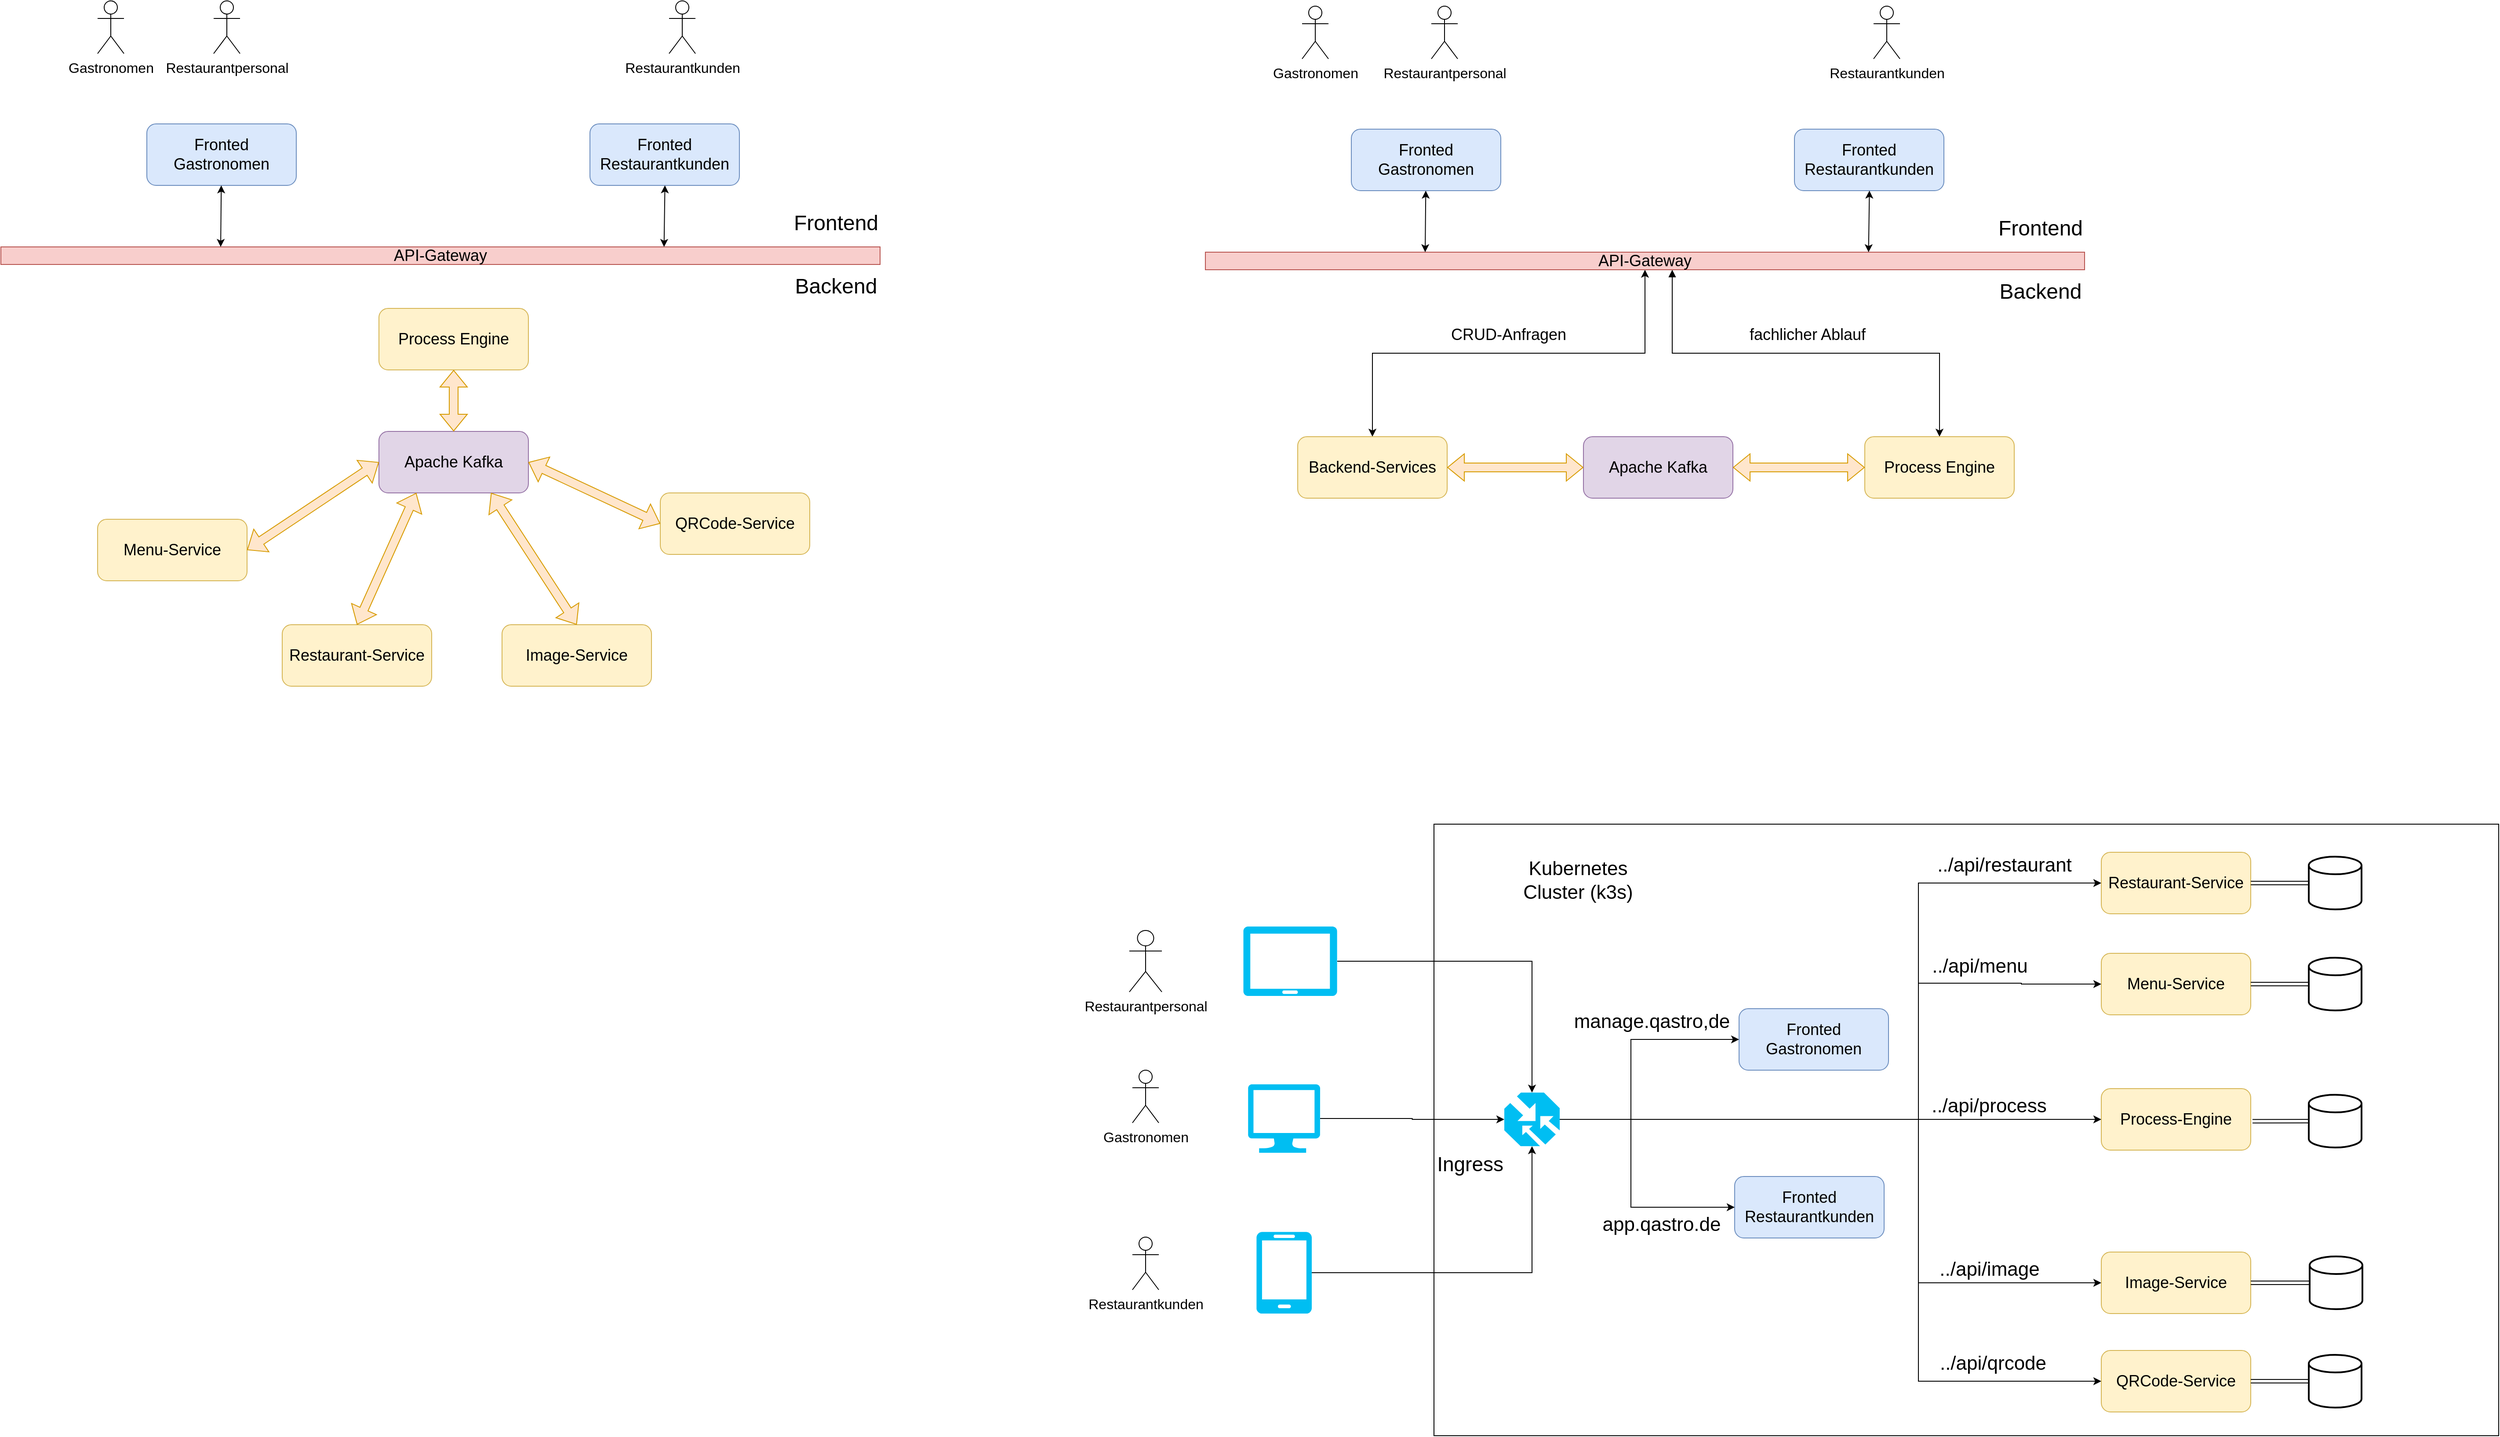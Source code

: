 <mxfile version="26.1.1">
  <diagram name="Page-1" id="NXHTEANEFMmh9fcs0h7O">
    <mxGraphModel dx="2280" dy="1778" grid="0" gridSize="10" guides="1" tooltips="1" connect="1" arrows="1" fold="1" page="0" pageScale="1" pageWidth="2000" pageHeight="2430" math="0" shadow="0">
      <root>
        <mxCell id="0" />
        <mxCell id="1" parent="0" />
        <mxCell id="2_kJ9vTArCqmNJ25agCC-86" value="" style="rounded=0;whiteSpace=wrap;html=1;fillColor=none;" vertex="1" parent="1">
          <mxGeometry x="1820" y="907" width="1211" height="696" as="geometry" />
        </mxCell>
        <mxCell id="2_kJ9vTArCqmNJ25agCC-2" value="&lt;font style=&quot;font-size: 18px;&quot;&gt;Fronted&lt;br&gt;Restaurantkunden&lt;/font&gt;" style="rounded=1;whiteSpace=wrap;html=1;fillColor=#dae8fc;strokeColor=#6c8ebf;" vertex="1" parent="1">
          <mxGeometry x="860" y="110" width="170" height="70" as="geometry" />
        </mxCell>
        <mxCell id="2_kJ9vTArCqmNJ25agCC-19" value="&lt;font style=&quot;font-size: 18px;&quot;&gt;Fronted&lt;br&gt;Gastronomen&lt;/font&gt;" style="rounded=1;whiteSpace=wrap;html=1;fillColor=#dae8fc;strokeColor=#6c8ebf;" vertex="1" parent="1">
          <mxGeometry x="356" y="110" width="170" height="70" as="geometry" />
        </mxCell>
        <mxCell id="2_kJ9vTArCqmNJ25agCC-21" value="&lt;font style=&quot;font-size: 18px;&quot;&gt;API-Gateway&lt;/font&gt;" style="rounded=0;whiteSpace=wrap;html=1;fillColor=#f8cecc;strokeColor=#b85450;" vertex="1" parent="1">
          <mxGeometry x="190" y="250" width="1000" height="20" as="geometry" />
        </mxCell>
        <mxCell id="2_kJ9vTArCqmNJ25agCC-22" value="&lt;span style=&quot;font-size: 18px;&quot;&gt;Process Engine&lt;/span&gt;" style="rounded=1;whiteSpace=wrap;html=1;fillColor=#fff2cc;strokeColor=#d6b656;" vertex="1" parent="1">
          <mxGeometry x="620" y="320" width="170" height="70" as="geometry" />
        </mxCell>
        <mxCell id="2_kJ9vTArCqmNJ25agCC-23" value="&lt;span style=&quot;font-size: 18px;&quot;&gt;Apache Kafka&lt;/span&gt;" style="rounded=1;whiteSpace=wrap;html=1;fillColor=#e1d5e7;strokeColor=#9673a6;" vertex="1" parent="1">
          <mxGeometry x="620" y="460" width="170" height="70" as="geometry" />
        </mxCell>
        <mxCell id="2_kJ9vTArCqmNJ25agCC-24" value="&lt;span style=&quot;font-size: 18px;&quot;&gt;QRCode-Service&lt;/span&gt;" style="rounded=1;whiteSpace=wrap;html=1;fillColor=#fff2cc;strokeColor=#d6b656;" vertex="1" parent="1">
          <mxGeometry x="940" y="530" width="170" height="70" as="geometry" />
        </mxCell>
        <mxCell id="2_kJ9vTArCqmNJ25agCC-25" value="&lt;span style=&quot;font-size: 18px;&quot;&gt;Menu-Service&lt;/span&gt;" style="rounded=1;whiteSpace=wrap;html=1;fillColor=#fff2cc;strokeColor=#d6b656;" vertex="1" parent="1">
          <mxGeometry x="300" y="560" width="170" height="70" as="geometry" />
        </mxCell>
        <mxCell id="2_kJ9vTArCqmNJ25agCC-26" value="&lt;span style=&quot;font-size: 18px;&quot;&gt;Image-Service&lt;/span&gt;" style="rounded=1;whiteSpace=wrap;html=1;fillColor=#fff2cc;strokeColor=#d6b656;" vertex="1" parent="1">
          <mxGeometry x="760" y="680" width="170" height="70" as="geometry" />
        </mxCell>
        <mxCell id="2_kJ9vTArCqmNJ25agCC-27" value="&lt;span style=&quot;font-size: 18px;&quot;&gt;Restaurant-Service&lt;/span&gt;" style="rounded=1;whiteSpace=wrap;html=1;fillColor=#fff2cc;strokeColor=#d6b656;" vertex="1" parent="1">
          <mxGeometry x="510" y="680" width="170" height="70" as="geometry" />
        </mxCell>
        <mxCell id="2_kJ9vTArCqmNJ25agCC-28" value="&lt;div&gt;&lt;font style=&quot;font-size: 16px;&quot;&gt;Gastronomen&lt;/font&gt;&lt;/div&gt;&lt;div&gt;&lt;br&gt;&lt;/div&gt;" style="shape=umlActor;verticalLabelPosition=bottom;verticalAlign=top;html=1;outlineConnect=0;" vertex="1" parent="1">
          <mxGeometry x="300" y="-30" width="30" height="60" as="geometry" />
        </mxCell>
        <mxCell id="2_kJ9vTArCqmNJ25agCC-30" value="&lt;div&gt;&lt;font style=&quot;font-size: 16px;&quot;&gt;Restaurantkunden&lt;/font&gt;&lt;/div&gt;" style="shape=umlActor;verticalLabelPosition=bottom;verticalAlign=top;html=1;outlineConnect=0;" vertex="1" parent="1">
          <mxGeometry x="950" y="-30" width="30" height="60" as="geometry" />
        </mxCell>
        <mxCell id="2_kJ9vTArCqmNJ25agCC-31" value="&lt;font style=&quot;font-size: 16px;&quot;&gt;Restaurantpersonal&lt;/font&gt;" style="shape=umlActor;verticalLabelPosition=bottom;verticalAlign=top;html=1;outlineConnect=0;" vertex="1" parent="1">
          <mxGeometry x="432" y="-30" width="30" height="60" as="geometry" />
        </mxCell>
        <mxCell id="2_kJ9vTArCqmNJ25agCC-35" value="" style="shape=flexArrow;endArrow=classic;startArrow=classic;html=1;rounded=0;exitX=0.5;exitY=0;exitDx=0;exitDy=0;fillColor=#ffe6cc;strokeColor=#d79b00;" edge="1" parent="1" source="2_kJ9vTArCqmNJ25agCC-23" target="2_kJ9vTArCqmNJ25agCC-22">
          <mxGeometry width="100" height="100" relative="1" as="geometry">
            <mxPoint x="800" y="470" as="sourcePoint" />
            <mxPoint x="900" y="370" as="targetPoint" />
          </mxGeometry>
        </mxCell>
        <mxCell id="2_kJ9vTArCqmNJ25agCC-37" value="" style="shape=flexArrow;endArrow=classic;startArrow=classic;html=1;rounded=0;exitX=1;exitY=0.5;exitDx=0;exitDy=0;entryX=0;entryY=0.5;entryDx=0;entryDy=0;fillColor=#ffe6cc;strokeColor=#d79b00;" edge="1" parent="1" source="2_kJ9vTArCqmNJ25agCC-25" target="2_kJ9vTArCqmNJ25agCC-23">
          <mxGeometry width="100" height="100" relative="1" as="geometry">
            <mxPoint x="470" y="530" as="sourcePoint" />
            <mxPoint x="570" y="430" as="targetPoint" />
          </mxGeometry>
        </mxCell>
        <mxCell id="2_kJ9vTArCqmNJ25agCC-38" value="" style="shape=flexArrow;endArrow=classic;startArrow=classic;html=1;rounded=0;exitX=0.5;exitY=0;exitDx=0;exitDy=0;entryX=0.25;entryY=1;entryDx=0;entryDy=0;fillColor=#ffe6cc;strokeColor=#d79b00;" edge="1" parent="1" source="2_kJ9vTArCqmNJ25agCC-27" target="2_kJ9vTArCqmNJ25agCC-23">
          <mxGeometry width="100" height="100" relative="1" as="geometry">
            <mxPoint x="570" y="650" as="sourcePoint" />
            <mxPoint x="720" y="550" as="targetPoint" />
          </mxGeometry>
        </mxCell>
        <mxCell id="2_kJ9vTArCqmNJ25agCC-39" value="" style="shape=flexArrow;endArrow=classic;startArrow=classic;html=1;rounded=0;exitX=0.5;exitY=0;exitDx=0;exitDy=0;entryX=0.75;entryY=1;entryDx=0;entryDy=0;fillColor=#ffe6cc;strokeColor=#d79b00;" edge="1" parent="1" source="2_kJ9vTArCqmNJ25agCC-26" target="2_kJ9vTArCqmNJ25agCC-23">
          <mxGeometry width="100" height="100" relative="1" as="geometry">
            <mxPoint x="605" y="690" as="sourcePoint" />
            <mxPoint x="673" y="540" as="targetPoint" />
          </mxGeometry>
        </mxCell>
        <mxCell id="2_kJ9vTArCqmNJ25agCC-40" value="" style="shape=flexArrow;endArrow=classic;startArrow=classic;html=1;rounded=0;exitX=0;exitY=0.5;exitDx=0;exitDy=0;entryX=1;entryY=0.5;entryDx=0;entryDy=0;fillColor=#ffe6cc;strokeColor=#d79b00;" edge="1" parent="1" source="2_kJ9vTArCqmNJ25agCC-24" target="2_kJ9vTArCqmNJ25agCC-23">
          <mxGeometry width="100" height="100" relative="1" as="geometry">
            <mxPoint x="1013.5" y="500" as="sourcePoint" />
            <mxPoint x="916.5" y="350" as="targetPoint" />
          </mxGeometry>
        </mxCell>
        <mxCell id="2_kJ9vTArCqmNJ25agCC-43" value="&lt;font style=&quot;font-size: 24px;&quot;&gt;Frontend&lt;/font&gt;" style="text;html=1;align=center;verticalAlign=middle;whiteSpace=wrap;rounded=0;" vertex="1" parent="1">
          <mxGeometry x="1090" y="208" width="100" height="30" as="geometry" />
        </mxCell>
        <mxCell id="2_kJ9vTArCqmNJ25agCC-44" value="&lt;font style=&quot;font-size: 24px;&quot;&gt;Backend&lt;/font&gt;" style="text;html=1;align=center;verticalAlign=middle;whiteSpace=wrap;rounded=0;" vertex="1" parent="1">
          <mxGeometry x="1090" y="280" width="100" height="30" as="geometry" />
        </mxCell>
        <mxCell id="2_kJ9vTArCqmNJ25agCC-46" value="" style="endArrow=classic;startArrow=classic;html=1;rounded=0;exitX=0.25;exitY=0;exitDx=0;exitDy=0;" edge="1" parent="1" source="2_kJ9vTArCqmNJ25agCC-21" target="2_kJ9vTArCqmNJ25agCC-19">
          <mxGeometry width="50" height="50" relative="1" as="geometry">
            <mxPoint x="740" y="370" as="sourcePoint" />
            <mxPoint x="790" y="320" as="targetPoint" />
          </mxGeometry>
        </mxCell>
        <mxCell id="2_kJ9vTArCqmNJ25agCC-47" value="" style="endArrow=classic;startArrow=classic;html=1;rounded=0;exitX=0.25;exitY=0;exitDx=0;exitDy=0;" edge="1" parent="1">
          <mxGeometry width="50" height="50" relative="1" as="geometry">
            <mxPoint x="944.29" y="250" as="sourcePoint" />
            <mxPoint x="945.29" y="180" as="targetPoint" />
          </mxGeometry>
        </mxCell>
        <mxCell id="2_kJ9vTArCqmNJ25agCC-48" value="&lt;font style=&quot;font-size: 18px;&quot;&gt;Fronted&lt;br&gt;Restaurantkunden&lt;/font&gt;" style="rounded=1;whiteSpace=wrap;html=1;fillColor=#dae8fc;strokeColor=#6c8ebf;" vertex="1" parent="1">
          <mxGeometry x="2230" y="116" width="170" height="70" as="geometry" />
        </mxCell>
        <mxCell id="2_kJ9vTArCqmNJ25agCC-49" value="&lt;font style=&quot;font-size: 18px;&quot;&gt;Fronted&lt;br&gt;Gastronomen&lt;/font&gt;" style="rounded=1;whiteSpace=wrap;html=1;fillColor=#dae8fc;strokeColor=#6c8ebf;" vertex="1" parent="1">
          <mxGeometry x="1726" y="116" width="170" height="70" as="geometry" />
        </mxCell>
        <mxCell id="2_kJ9vTArCqmNJ25agCC-69" style="edgeStyle=orthogonalEdgeStyle;rounded=0;orthogonalLoop=1;jettySize=auto;html=1;startArrow=classic;startFill=1;" edge="1" parent="1" source="2_kJ9vTArCqmNJ25agCC-50" target="2_kJ9vTArCqmNJ25agCC-54">
          <mxGeometry relative="1" as="geometry" />
        </mxCell>
        <mxCell id="2_kJ9vTArCqmNJ25agCC-71" style="edgeStyle=orthogonalEdgeStyle;rounded=0;orthogonalLoop=1;jettySize=auto;html=1;startArrow=block;" edge="1" parent="1" source="2_kJ9vTArCqmNJ25agCC-50" target="2_kJ9vTArCqmNJ25agCC-51">
          <mxGeometry relative="1" as="geometry">
            <Array as="points">
              <mxPoint x="2091" y="371" />
              <mxPoint x="2395" y="371" />
            </Array>
          </mxGeometry>
        </mxCell>
        <mxCell id="2_kJ9vTArCqmNJ25agCC-50" value="&lt;font style=&quot;font-size: 18px;&quot;&gt;API-Gateway&lt;/font&gt;" style="rounded=0;whiteSpace=wrap;html=1;fillColor=#f8cecc;strokeColor=#b85450;" vertex="1" parent="1">
          <mxGeometry x="1560" y="256" width="1000" height="20" as="geometry" />
        </mxCell>
        <mxCell id="2_kJ9vTArCqmNJ25agCC-51" value="&lt;span style=&quot;font-size: 18px;&quot;&gt;Process Engine&lt;/span&gt;" style="rounded=1;whiteSpace=wrap;html=1;fillColor=#fff2cc;strokeColor=#d6b656;" vertex="1" parent="1">
          <mxGeometry x="2310" y="466" width="170" height="70" as="geometry" />
        </mxCell>
        <mxCell id="2_kJ9vTArCqmNJ25agCC-52" value="&lt;span style=&quot;font-size: 18px;&quot;&gt;Apache Kafka&lt;/span&gt;" style="rounded=1;whiteSpace=wrap;html=1;fillColor=#e1d5e7;strokeColor=#9673a6;" vertex="1" parent="1">
          <mxGeometry x="1990" y="466" width="170" height="70" as="geometry" />
        </mxCell>
        <mxCell id="2_kJ9vTArCqmNJ25agCC-54" value="&lt;span style=&quot;font-size: 18px;&quot;&gt;Backend-Services&lt;/span&gt;" style="rounded=1;whiteSpace=wrap;html=1;fillColor=#fff2cc;strokeColor=#d6b656;" vertex="1" parent="1">
          <mxGeometry x="1665" y="466" width="170" height="70" as="geometry" />
        </mxCell>
        <mxCell id="2_kJ9vTArCqmNJ25agCC-57" value="&lt;div&gt;&lt;font style=&quot;font-size: 16px;&quot;&gt;Gastronomen&lt;/font&gt;&lt;/div&gt;&lt;div&gt;&lt;br&gt;&lt;/div&gt;" style="shape=umlActor;verticalLabelPosition=bottom;verticalAlign=top;html=1;outlineConnect=0;" vertex="1" parent="1">
          <mxGeometry x="1670" y="-24" width="30" height="60" as="geometry" />
        </mxCell>
        <mxCell id="2_kJ9vTArCqmNJ25agCC-58" value="&lt;div&gt;&lt;font style=&quot;font-size: 16px;&quot;&gt;Restaurantkunden&lt;/font&gt;&lt;/div&gt;" style="shape=umlActor;verticalLabelPosition=bottom;verticalAlign=top;html=1;outlineConnect=0;" vertex="1" parent="1">
          <mxGeometry x="2320" y="-24" width="30" height="60" as="geometry" />
        </mxCell>
        <mxCell id="2_kJ9vTArCqmNJ25agCC-59" value="&lt;font style=&quot;font-size: 16px;&quot;&gt;Restaurantpersonal&lt;/font&gt;" style="shape=umlActor;verticalLabelPosition=bottom;verticalAlign=top;html=1;outlineConnect=0;" vertex="1" parent="1">
          <mxGeometry x="1817" y="-24" width="30" height="60" as="geometry" />
        </mxCell>
        <mxCell id="2_kJ9vTArCqmNJ25agCC-60" value="" style="shape=flexArrow;endArrow=classic;startArrow=classic;html=1;rounded=0;exitX=1;exitY=0.5;exitDx=0;exitDy=0;fillColor=#ffe6cc;strokeColor=#d79b00;" edge="1" parent="1" source="2_kJ9vTArCqmNJ25agCC-52" target="2_kJ9vTArCqmNJ25agCC-51">
          <mxGeometry width="100" height="100" relative="1" as="geometry">
            <mxPoint x="2170" y="476" as="sourcePoint" />
            <mxPoint x="2270" y="376" as="targetPoint" />
          </mxGeometry>
        </mxCell>
        <mxCell id="2_kJ9vTArCqmNJ25agCC-61" value="" style="shape=flexArrow;endArrow=classic;startArrow=classic;html=1;rounded=0;exitX=1;exitY=0.5;exitDx=0;exitDy=0;entryX=0;entryY=0.5;entryDx=0;entryDy=0;fillColor=#ffe6cc;strokeColor=#d79b00;" edge="1" parent="1" source="2_kJ9vTArCqmNJ25agCC-54" target="2_kJ9vTArCqmNJ25agCC-52">
          <mxGeometry width="100" height="100" relative="1" as="geometry">
            <mxPoint x="1840" y="536" as="sourcePoint" />
            <mxPoint x="1940" y="436" as="targetPoint" />
          </mxGeometry>
        </mxCell>
        <mxCell id="2_kJ9vTArCqmNJ25agCC-65" value="&lt;font style=&quot;font-size: 24px;&quot;&gt;Frontend&lt;/font&gt;" style="text;html=1;align=center;verticalAlign=middle;whiteSpace=wrap;rounded=0;" vertex="1" parent="1">
          <mxGeometry x="2460" y="214" width="100" height="30" as="geometry" />
        </mxCell>
        <mxCell id="2_kJ9vTArCqmNJ25agCC-66" value="&lt;font style=&quot;font-size: 24px;&quot;&gt;Backend&lt;/font&gt;" style="text;html=1;align=center;verticalAlign=middle;whiteSpace=wrap;rounded=0;" vertex="1" parent="1">
          <mxGeometry x="2460" y="286" width="100" height="30" as="geometry" />
        </mxCell>
        <mxCell id="2_kJ9vTArCqmNJ25agCC-67" value="" style="endArrow=classic;startArrow=classic;html=1;rounded=0;exitX=0.25;exitY=0;exitDx=0;exitDy=0;" edge="1" parent="1" source="2_kJ9vTArCqmNJ25agCC-50" target="2_kJ9vTArCqmNJ25agCC-49">
          <mxGeometry width="50" height="50" relative="1" as="geometry">
            <mxPoint x="2110" y="376" as="sourcePoint" />
            <mxPoint x="2160" y="326" as="targetPoint" />
          </mxGeometry>
        </mxCell>
        <mxCell id="2_kJ9vTArCqmNJ25agCC-68" value="" style="endArrow=classic;startArrow=classic;html=1;rounded=0;exitX=0.25;exitY=0;exitDx=0;exitDy=0;" edge="1" parent="1">
          <mxGeometry width="50" height="50" relative="1" as="geometry">
            <mxPoint x="2314.29" y="256" as="sourcePoint" />
            <mxPoint x="2315.29" y="186" as="targetPoint" />
          </mxGeometry>
        </mxCell>
        <mxCell id="2_kJ9vTArCqmNJ25agCC-73" value="&lt;font style=&quot;font-size: 18px;&quot;&gt;CRUD-Anfragen&lt;/font&gt;" style="text;html=1;align=center;verticalAlign=middle;whiteSpace=wrap;rounded=0;" vertex="1" parent="1">
          <mxGeometry x="1820" y="333" width="170" height="33" as="geometry" />
        </mxCell>
        <mxCell id="2_kJ9vTArCqmNJ25agCC-74" value="&lt;span style=&quot;font-size: 18px;&quot;&gt;f&lt;/span&gt;&lt;span style=&quot;font-size: 18px; background-color: transparent; color: light-dark(rgb(0, 0, 0), rgb(255, 255, 255));&quot;&gt;achlicher Ablauf&lt;/span&gt;" style="text;html=1;align=center;verticalAlign=middle;whiteSpace=wrap;rounded=0;" vertex="1" parent="1">
          <mxGeometry x="2160" y="333" width="170" height="33" as="geometry" />
        </mxCell>
        <mxCell id="2_kJ9vTArCqmNJ25agCC-76" value="&lt;font style=&quot;font-size: 18px;&quot;&gt;Fronted&lt;br&gt;Gastronomen&lt;/font&gt;" style="rounded=1;whiteSpace=wrap;html=1;fillColor=#dae8fc;strokeColor=#6c8ebf;" vertex="1" parent="1">
          <mxGeometry x="2167" y="1117" width="170" height="70" as="geometry" />
        </mxCell>
        <mxCell id="2_kJ9vTArCqmNJ25agCC-77" value="&lt;div&gt;&lt;font style=&quot;font-size: 16px;&quot;&gt;Gastronomen&lt;/font&gt;&lt;/div&gt;&lt;div&gt;&lt;br&gt;&lt;/div&gt;" style="shape=umlActor;verticalLabelPosition=bottom;verticalAlign=top;html=1;outlineConnect=0;" vertex="1" parent="1">
          <mxGeometry x="1477" y="1187" width="30" height="60" as="geometry" />
        </mxCell>
        <mxCell id="2_kJ9vTArCqmNJ25agCC-78" value="&lt;span style=&quot;font-size: 18px;&quot;&gt;Restaurant-Service&lt;/span&gt;" style="rounded=1;whiteSpace=wrap;html=1;fillColor=#fff2cc;strokeColor=#d6b656;" vertex="1" parent="1">
          <mxGeometry x="2579" y="939" width="170" height="70" as="geometry" />
        </mxCell>
        <mxCell id="2_kJ9vTArCqmNJ25agCC-79" value="&lt;span style=&quot;font-size: 18px;&quot;&gt;Menu-Service&lt;/span&gt;" style="rounded=1;whiteSpace=wrap;html=1;fillColor=#fff2cc;strokeColor=#d6b656;" vertex="1" parent="1">
          <mxGeometry x="2579" y="1054" width="170" height="70" as="geometry" />
        </mxCell>
        <mxCell id="2_kJ9vTArCqmNJ25agCC-81" value="&lt;span style=&quot;font-size: 18px;&quot;&gt;Image-Service&lt;/span&gt;" style="rounded=1;whiteSpace=wrap;html=1;fillColor=#fff2cc;strokeColor=#d6b656;" vertex="1" parent="1">
          <mxGeometry x="2579" y="1394" width="170" height="70" as="geometry" />
        </mxCell>
        <mxCell id="2_kJ9vTArCqmNJ25agCC-82" value="&lt;span style=&quot;font-size: 18px;&quot;&gt;QRCode-Service&lt;/span&gt;" style="rounded=1;whiteSpace=wrap;html=1;fillColor=#fff2cc;strokeColor=#d6b656;" vertex="1" parent="1">
          <mxGeometry x="2579" y="1506" width="170" height="70" as="geometry" />
        </mxCell>
        <mxCell id="2_kJ9vTArCqmNJ25agCC-83" value="&lt;font style=&quot;font-size: 18px;&quot;&gt;Fronted&lt;br&gt;Restaurantkunden&lt;/font&gt;" style="rounded=1;whiteSpace=wrap;html=1;fillColor=#dae8fc;strokeColor=#6c8ebf;" vertex="1" parent="1">
          <mxGeometry x="2162" y="1308" width="170" height="70" as="geometry" />
        </mxCell>
        <mxCell id="2_kJ9vTArCqmNJ25agCC-84" value="&lt;div&gt;&lt;font style=&quot;font-size: 16px;&quot;&gt;Restaurantkunden&lt;/font&gt;&lt;/div&gt;" style="shape=umlActor;verticalLabelPosition=bottom;verticalAlign=top;html=1;outlineConnect=0;" vertex="1" parent="1">
          <mxGeometry x="1477" y="1377" width="30" height="60" as="geometry" />
        </mxCell>
        <mxCell id="2_kJ9vTArCqmNJ25agCC-85" value="&lt;font style=&quot;font-size: 16px;&quot;&gt;Restaurantpersonal&lt;/font&gt;" style="shape=umlActor;verticalLabelPosition=bottom;verticalAlign=top;html=1;outlineConnect=0;" vertex="1" parent="1">
          <mxGeometry x="1473.5" y="1028" width="37" height="70" as="geometry" />
        </mxCell>
        <mxCell id="2_kJ9vTArCqmNJ25agCC-87" value="&lt;font style=&quot;font-size: 22px;&quot;&gt;Kubernetes Cluster (k3s)&lt;/font&gt;" style="text;html=1;align=center;verticalAlign=middle;whiteSpace=wrap;rounded=0;" vertex="1" parent="1">
          <mxGeometry x="1900" y="942" width="168" height="58" as="geometry" />
        </mxCell>
        <mxCell id="2_kJ9vTArCqmNJ25agCC-88" value="" style="shape=image;verticalLabelPosition=bottom;labelBackgroundColor=default;verticalAlign=top;aspect=fixed;imageAspect=0;image=https://upload.wikimedia.org/wikipedia/commons/thumb/3/39/Kubernetes_logo_without_workmark.svg/2109px-Kubernetes_logo_without_workmark.svg.png;" vertex="1" parent="1">
          <mxGeometry x="1847" y="939" width="62.78" height="61" as="geometry" />
        </mxCell>
        <mxCell id="2_kJ9vTArCqmNJ25agCC-89" value="" style="verticalLabelPosition=bottom;html=1;verticalAlign=top;align=center;strokeColor=none;fillColor=#00BEF2;shape=mxgraph.azure.mobile;pointerEvents=1;" vertex="1" parent="1">
          <mxGeometry x="1618" y="1371" width="63" height="93" as="geometry" />
        </mxCell>
        <mxCell id="2_kJ9vTArCqmNJ25agCC-91" value="" style="verticalLabelPosition=bottom;html=1;verticalAlign=top;align=center;strokeColor=none;fillColor=#00BEF2;shape=mxgraph.azure.tablet;pointerEvents=1;" vertex="1" parent="1">
          <mxGeometry x="1603" y="1023.5" width="107" height="79" as="geometry" />
        </mxCell>
        <mxCell id="2_kJ9vTArCqmNJ25agCC-92" value="" style="verticalLabelPosition=bottom;html=1;verticalAlign=top;align=center;strokeColor=none;fillColor=#00BEF2;shape=mxgraph.azure.computer;pointerEvents=1;" vertex="1" parent="1">
          <mxGeometry x="1608.5" y="1203" width="82" height="78" as="geometry" />
        </mxCell>
        <mxCell id="2_kJ9vTArCqmNJ25agCC-96" value="&lt;span style=&quot;font-size: 18px;&quot;&gt;Process-Engine&lt;/span&gt;" style="rounded=1;whiteSpace=wrap;html=1;fillColor=#fff2cc;strokeColor=#d6b656;" vertex="1" parent="1">
          <mxGeometry x="2579" y="1208" width="170" height="70" as="geometry" />
        </mxCell>
        <mxCell id="2_kJ9vTArCqmNJ25agCC-104" style="edgeStyle=orthogonalEdgeStyle;rounded=0;orthogonalLoop=1;jettySize=auto;html=1;entryX=0;entryY=0.5;entryDx=0;entryDy=0;" edge="1" parent="1" source="2_kJ9vTArCqmNJ25agCC-98" target="2_kJ9vTArCqmNJ25agCC-76">
          <mxGeometry relative="1" as="geometry">
            <Array as="points">
              <mxPoint x="2044" y="1243" />
              <mxPoint x="2044" y="1152" />
            </Array>
          </mxGeometry>
        </mxCell>
        <mxCell id="2_kJ9vTArCqmNJ25agCC-105" style="edgeStyle=orthogonalEdgeStyle;rounded=0;orthogonalLoop=1;jettySize=auto;html=1;entryX=0;entryY=0.5;entryDx=0;entryDy=0;" edge="1" parent="1" target="2_kJ9vTArCqmNJ25agCC-83">
          <mxGeometry relative="1" as="geometry">
            <mxPoint x="1961" y="1243" as="sourcePoint" />
            <mxPoint x="2158.0" y="1336" as="targetPoint" />
            <Array as="points">
              <mxPoint x="2044" y="1243" />
              <mxPoint x="2044" y="1343" />
            </Array>
          </mxGeometry>
        </mxCell>
        <mxCell id="2_kJ9vTArCqmNJ25agCC-106" style="edgeStyle=orthogonalEdgeStyle;rounded=0;orthogonalLoop=1;jettySize=auto;html=1;entryX=0;entryY=0.5;entryDx=0;entryDy=0;" edge="1" parent="1" source="2_kJ9vTArCqmNJ25agCC-98" target="2_kJ9vTArCqmNJ25agCC-96">
          <mxGeometry relative="1" as="geometry" />
        </mxCell>
        <mxCell id="2_kJ9vTArCqmNJ25agCC-108" style="edgeStyle=orthogonalEdgeStyle;rounded=0;orthogonalLoop=1;jettySize=auto;html=1;entryX=0;entryY=0.5;entryDx=0;entryDy=0;" edge="1" parent="1" source="2_kJ9vTArCqmNJ25agCC-98" target="2_kJ9vTArCqmNJ25agCC-78">
          <mxGeometry relative="1" as="geometry">
            <Array as="points">
              <mxPoint x="2371" y="1243" />
              <mxPoint x="2371" y="974" />
            </Array>
          </mxGeometry>
        </mxCell>
        <mxCell id="2_kJ9vTArCqmNJ25agCC-109" style="edgeStyle=orthogonalEdgeStyle;rounded=0;orthogonalLoop=1;jettySize=auto;html=1;entryX=0;entryY=0.5;entryDx=0;entryDy=0;" edge="1" parent="1" source="2_kJ9vTArCqmNJ25agCC-98" target="2_kJ9vTArCqmNJ25agCC-81">
          <mxGeometry relative="1" as="geometry">
            <Array as="points">
              <mxPoint x="2371" y="1243" />
              <mxPoint x="2371" y="1429" />
            </Array>
          </mxGeometry>
        </mxCell>
        <mxCell id="2_kJ9vTArCqmNJ25agCC-110" style="edgeStyle=orthogonalEdgeStyle;rounded=0;orthogonalLoop=1;jettySize=auto;html=1;entryX=0;entryY=0.5;entryDx=0;entryDy=0;" edge="1" parent="1" target="2_kJ9vTArCqmNJ25agCC-82">
          <mxGeometry relative="1" as="geometry">
            <mxPoint x="1987.0" y="1243" as="sourcePoint" />
            <mxPoint x="2548" y="1541" as="targetPoint" />
            <Array as="points">
              <mxPoint x="2371" y="1243" />
              <mxPoint x="2371" y="1541" />
            </Array>
          </mxGeometry>
        </mxCell>
        <mxCell id="2_kJ9vTArCqmNJ25agCC-111" style="edgeStyle=orthogonalEdgeStyle;rounded=0;orthogonalLoop=1;jettySize=auto;html=1;entryX=0;entryY=0.5;entryDx=0;entryDy=0;" edge="1" parent="1" target="2_kJ9vTArCqmNJ25agCC-79">
          <mxGeometry relative="1" as="geometry">
            <mxPoint x="1989.0" y="1243" as="sourcePoint" />
            <mxPoint x="2548" y="1089" as="targetPoint" />
            <Array as="points">
              <mxPoint x="2371" y="1243" />
              <mxPoint x="2371" y="1088" />
              <mxPoint x="2488" y="1088" />
            </Array>
          </mxGeometry>
        </mxCell>
        <mxCell id="2_kJ9vTArCqmNJ25agCC-98" value="&lt;font style=&quot;font-size: 23px;&quot;&gt;Ingress&lt;/font&gt;" style="verticalLabelPosition=bottom;html=1;verticalAlign=top;align=right;strokeColor=none;fillColor=#00BEF2;shape=mxgraph.azure.traffic_manager;pointerEvents=1;labelPosition=left;horizontal=1;" vertex="1" parent="1">
          <mxGeometry x="1900" y="1212.5" width="63" height="61" as="geometry" />
        </mxCell>
        <mxCell id="2_kJ9vTArCqmNJ25agCC-99" style="edgeStyle=orthogonalEdgeStyle;rounded=0;orthogonalLoop=1;jettySize=auto;html=1;entryX=0.5;entryY=0;entryDx=0;entryDy=0;entryPerimeter=0;" edge="1" parent="1" source="2_kJ9vTArCqmNJ25agCC-91" target="2_kJ9vTArCqmNJ25agCC-98">
          <mxGeometry relative="1" as="geometry" />
        </mxCell>
        <mxCell id="2_kJ9vTArCqmNJ25agCC-100" style="edgeStyle=orthogonalEdgeStyle;rounded=0;orthogonalLoop=1;jettySize=auto;html=1;entryX=0;entryY=0.5;entryDx=0;entryDy=0;entryPerimeter=0;" edge="1" parent="1" source="2_kJ9vTArCqmNJ25agCC-92" target="2_kJ9vTArCqmNJ25agCC-98">
          <mxGeometry relative="1" as="geometry" />
        </mxCell>
        <mxCell id="2_kJ9vTArCqmNJ25agCC-103" style="edgeStyle=orthogonalEdgeStyle;rounded=0;orthogonalLoop=1;jettySize=auto;html=1;entryX=0.5;entryY=1;entryDx=0;entryDy=0;entryPerimeter=0;" edge="1" parent="1" source="2_kJ9vTArCqmNJ25agCC-89" target="2_kJ9vTArCqmNJ25agCC-98">
          <mxGeometry relative="1" as="geometry" />
        </mxCell>
        <mxCell id="2_kJ9vTArCqmNJ25agCC-112" value="" style="strokeWidth=2;html=1;shape=mxgraph.flowchart.database;whiteSpace=wrap;" vertex="1" parent="1">
          <mxGeometry x="2815" y="944" width="60" height="60" as="geometry" />
        </mxCell>
        <mxCell id="2_kJ9vTArCqmNJ25agCC-113" value="" style="strokeWidth=2;html=1;shape=mxgraph.flowchart.database;whiteSpace=wrap;" vertex="1" parent="1">
          <mxGeometry x="2815" y="1059" width="60" height="60" as="geometry" />
        </mxCell>
        <mxCell id="2_kJ9vTArCqmNJ25agCC-114" value="" style="strokeWidth=2;html=1;shape=mxgraph.flowchart.database;whiteSpace=wrap;" vertex="1" parent="1">
          <mxGeometry x="2815" y="1215" width="60" height="60" as="geometry" />
        </mxCell>
        <mxCell id="2_kJ9vTArCqmNJ25agCC-115" value="" style="strokeWidth=2;html=1;shape=mxgraph.flowchart.database;whiteSpace=wrap;" vertex="1" parent="1">
          <mxGeometry x="2816" y="1399" width="60" height="60" as="geometry" />
        </mxCell>
        <mxCell id="2_kJ9vTArCqmNJ25agCC-116" value="" style="strokeWidth=2;html=1;shape=mxgraph.flowchart.database;whiteSpace=wrap;" vertex="1" parent="1">
          <mxGeometry x="2815" y="1511" width="60" height="60" as="geometry" />
        </mxCell>
        <mxCell id="2_kJ9vTArCqmNJ25agCC-117" value="" style="shape=link;html=1;rounded=0;entryX=0;entryY=0.5;entryDx=0;entryDy=0;entryPerimeter=0;exitX=1;exitY=0.5;exitDx=0;exitDy=0;" edge="1" parent="1" source="2_kJ9vTArCqmNJ25agCC-78" target="2_kJ9vTArCqmNJ25agCC-112">
          <mxGeometry width="100" relative="1" as="geometry">
            <mxPoint x="2215" y="1235" as="sourcePoint" />
            <mxPoint x="2315" y="1235" as="targetPoint" />
          </mxGeometry>
        </mxCell>
        <mxCell id="2_kJ9vTArCqmNJ25agCC-118" value="" style="shape=link;html=1;rounded=0;entryX=0;entryY=0.5;entryDx=0;entryDy=0;entryPerimeter=0;exitX=1;exitY=0.5;exitDx=0;exitDy=0;" edge="1" parent="1" source="2_kJ9vTArCqmNJ25agCC-79" target="2_kJ9vTArCqmNJ25agCC-113">
          <mxGeometry width="100" relative="1" as="geometry">
            <mxPoint x="2743" y="1091" as="sourcePoint" />
            <mxPoint x="2845" y="1091" as="targetPoint" />
          </mxGeometry>
        </mxCell>
        <mxCell id="2_kJ9vTArCqmNJ25agCC-119" value="" style="shape=link;html=1;rounded=0;entryX=0;entryY=0.5;entryDx=0;entryDy=0;entryPerimeter=0;exitX=1;exitY=0.5;exitDx=0;exitDy=0;" edge="1" parent="1" target="2_kJ9vTArCqmNJ25agCC-114">
          <mxGeometry width="100" relative="1" as="geometry">
            <mxPoint x="2751" y="1245.18" as="sourcePoint" />
            <mxPoint x="2844" y="1245.18" as="targetPoint" />
          </mxGeometry>
        </mxCell>
        <mxCell id="2_kJ9vTArCqmNJ25agCC-120" value="" style="shape=link;html=1;rounded=0;entryX=0;entryY=0.5;entryDx=0;entryDy=0;entryPerimeter=0;exitX=1;exitY=0.5;exitDx=0;exitDy=0;" edge="1" parent="1" source="2_kJ9vTArCqmNJ25agCC-81" target="2_kJ9vTArCqmNJ25agCC-115">
          <mxGeometry width="100" relative="1" as="geometry">
            <mxPoint x="2752" y="1428.09" as="sourcePoint" />
            <mxPoint x="2845" y="1428.09" as="targetPoint" />
          </mxGeometry>
        </mxCell>
        <mxCell id="2_kJ9vTArCqmNJ25agCC-121" value="" style="shape=link;html=1;rounded=0;entryX=0;entryY=0.5;entryDx=0;entryDy=0;entryPerimeter=0;exitX=1;exitY=0.5;exitDx=0;exitDy=0;" edge="1" parent="1" source="2_kJ9vTArCqmNJ25agCC-82" target="2_kJ9vTArCqmNJ25agCC-116">
          <mxGeometry width="100" relative="1" as="geometry">
            <mxPoint x="2780" y="1546" as="sourcePoint" />
            <mxPoint x="2873" y="1546" as="targetPoint" />
          </mxGeometry>
        </mxCell>
        <mxCell id="2_kJ9vTArCqmNJ25agCC-122" value="&lt;font style=&quot;font-size: 22px;&quot;&gt;manage.qastro,de&lt;/font&gt;" style="text;html=1;align=center;verticalAlign=middle;whiteSpace=wrap;rounded=0;" vertex="1" parent="1">
          <mxGeometry x="1949" y="1117" width="238" height="30" as="geometry" />
        </mxCell>
        <mxCell id="2_kJ9vTArCqmNJ25agCC-123" value="&lt;font style=&quot;font-size: 22px;&quot;&gt;app.qastro.de&lt;/font&gt;" style="text;html=1;align=center;verticalAlign=middle;whiteSpace=wrap;rounded=0;" vertex="1" parent="1">
          <mxGeometry x="1960" y="1348" width="238" height="30" as="geometry" />
        </mxCell>
        <mxCell id="2_kJ9vTArCqmNJ25agCC-124" value="&lt;font style=&quot;font-size: 22px;&quot;&gt;../api/restaurant&lt;/font&gt;" style="text;html=1;align=center;verticalAlign=middle;whiteSpace=wrap;rounded=0;" vertex="1" parent="1">
          <mxGeometry x="2350" y="939" width="238" height="30" as="geometry" />
        </mxCell>
        <mxCell id="2_kJ9vTArCqmNJ25agCC-125" value="&lt;font style=&quot;font-size: 22px;&quot;&gt;../api/menu&lt;/font&gt;" style="text;html=1;align=center;verticalAlign=middle;whiteSpace=wrap;rounded=0;" vertex="1" parent="1">
          <mxGeometry x="2322" y="1054" width="238" height="30" as="geometry" />
        </mxCell>
        <mxCell id="2_kJ9vTArCqmNJ25agCC-126" value="&lt;font style=&quot;font-size: 22px;&quot;&gt;../api/process&lt;/font&gt;" style="text;html=1;align=center;verticalAlign=middle;whiteSpace=wrap;rounded=0;" vertex="1" parent="1">
          <mxGeometry x="2337" y="1212.5" width="229" height="30" as="geometry" />
        </mxCell>
        <mxCell id="2_kJ9vTArCqmNJ25agCC-127" value="&lt;font style=&quot;font-size: 22px;&quot;&gt;../api/image&lt;/font&gt;" style="text;html=1;align=center;verticalAlign=middle;whiteSpace=wrap;rounded=0;" vertex="1" parent="1">
          <mxGeometry x="2332.5" y="1399" width="238" height="30" as="geometry" />
        </mxCell>
        <mxCell id="2_kJ9vTArCqmNJ25agCC-128" value="&lt;font style=&quot;font-size: 22px;&quot;&gt;../api/qrcode&lt;/font&gt;" style="text;html=1;align=center;verticalAlign=middle;whiteSpace=wrap;rounded=0;" vertex="1" parent="1">
          <mxGeometry x="2337" y="1506" width="238" height="30" as="geometry" />
        </mxCell>
      </root>
    </mxGraphModel>
  </diagram>
</mxfile>
